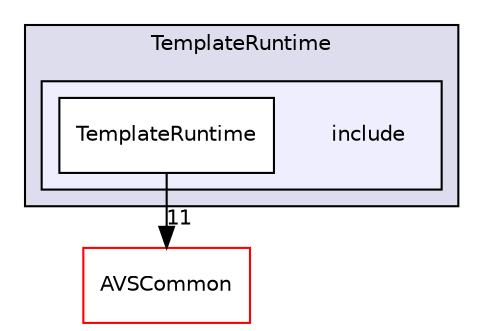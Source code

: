 digraph "/avs-cpp-sdk-tools/cm/autoCM_publicRepo/avs-device-sdk/CapabilityAgents/TemplateRuntime/include" {
  compound=true
  node [ fontsize="10", fontname="Helvetica"];
  edge [ labelfontsize="10", labelfontname="Helvetica"];
  subgraph clusterdir_ad7482f55cfb335a38f864aa77f75e62 {
    graph [ bgcolor="#ddddee", pencolor="black", label="TemplateRuntime" fontname="Helvetica", fontsize="10", URL="dir_ad7482f55cfb335a38f864aa77f75e62.html"]
  subgraph clusterdir_c812ba13d40d97c773fd9f77093be04d {
    graph [ bgcolor="#eeeeff", pencolor="black", label="" URL="dir_c812ba13d40d97c773fd9f77093be04d.html"];
    dir_c812ba13d40d97c773fd9f77093be04d [shape=plaintext label="include"];
    dir_029029bde7d05d489ea7e2dc05d6ef88 [shape=box label="TemplateRuntime" color="black" fillcolor="white" style="filled" URL="dir_029029bde7d05d489ea7e2dc05d6ef88.html"];
  }
  }
  dir_13e65effb2bde530b17b3d5eefcd0266 [shape=box label="AVSCommon" fillcolor="white" style="filled" color="red" URL="dir_13e65effb2bde530b17b3d5eefcd0266.html"];
  dir_029029bde7d05d489ea7e2dc05d6ef88->dir_13e65effb2bde530b17b3d5eefcd0266 [headlabel="11", labeldistance=1.5 headhref="dir_000187_000009.html"];
}
